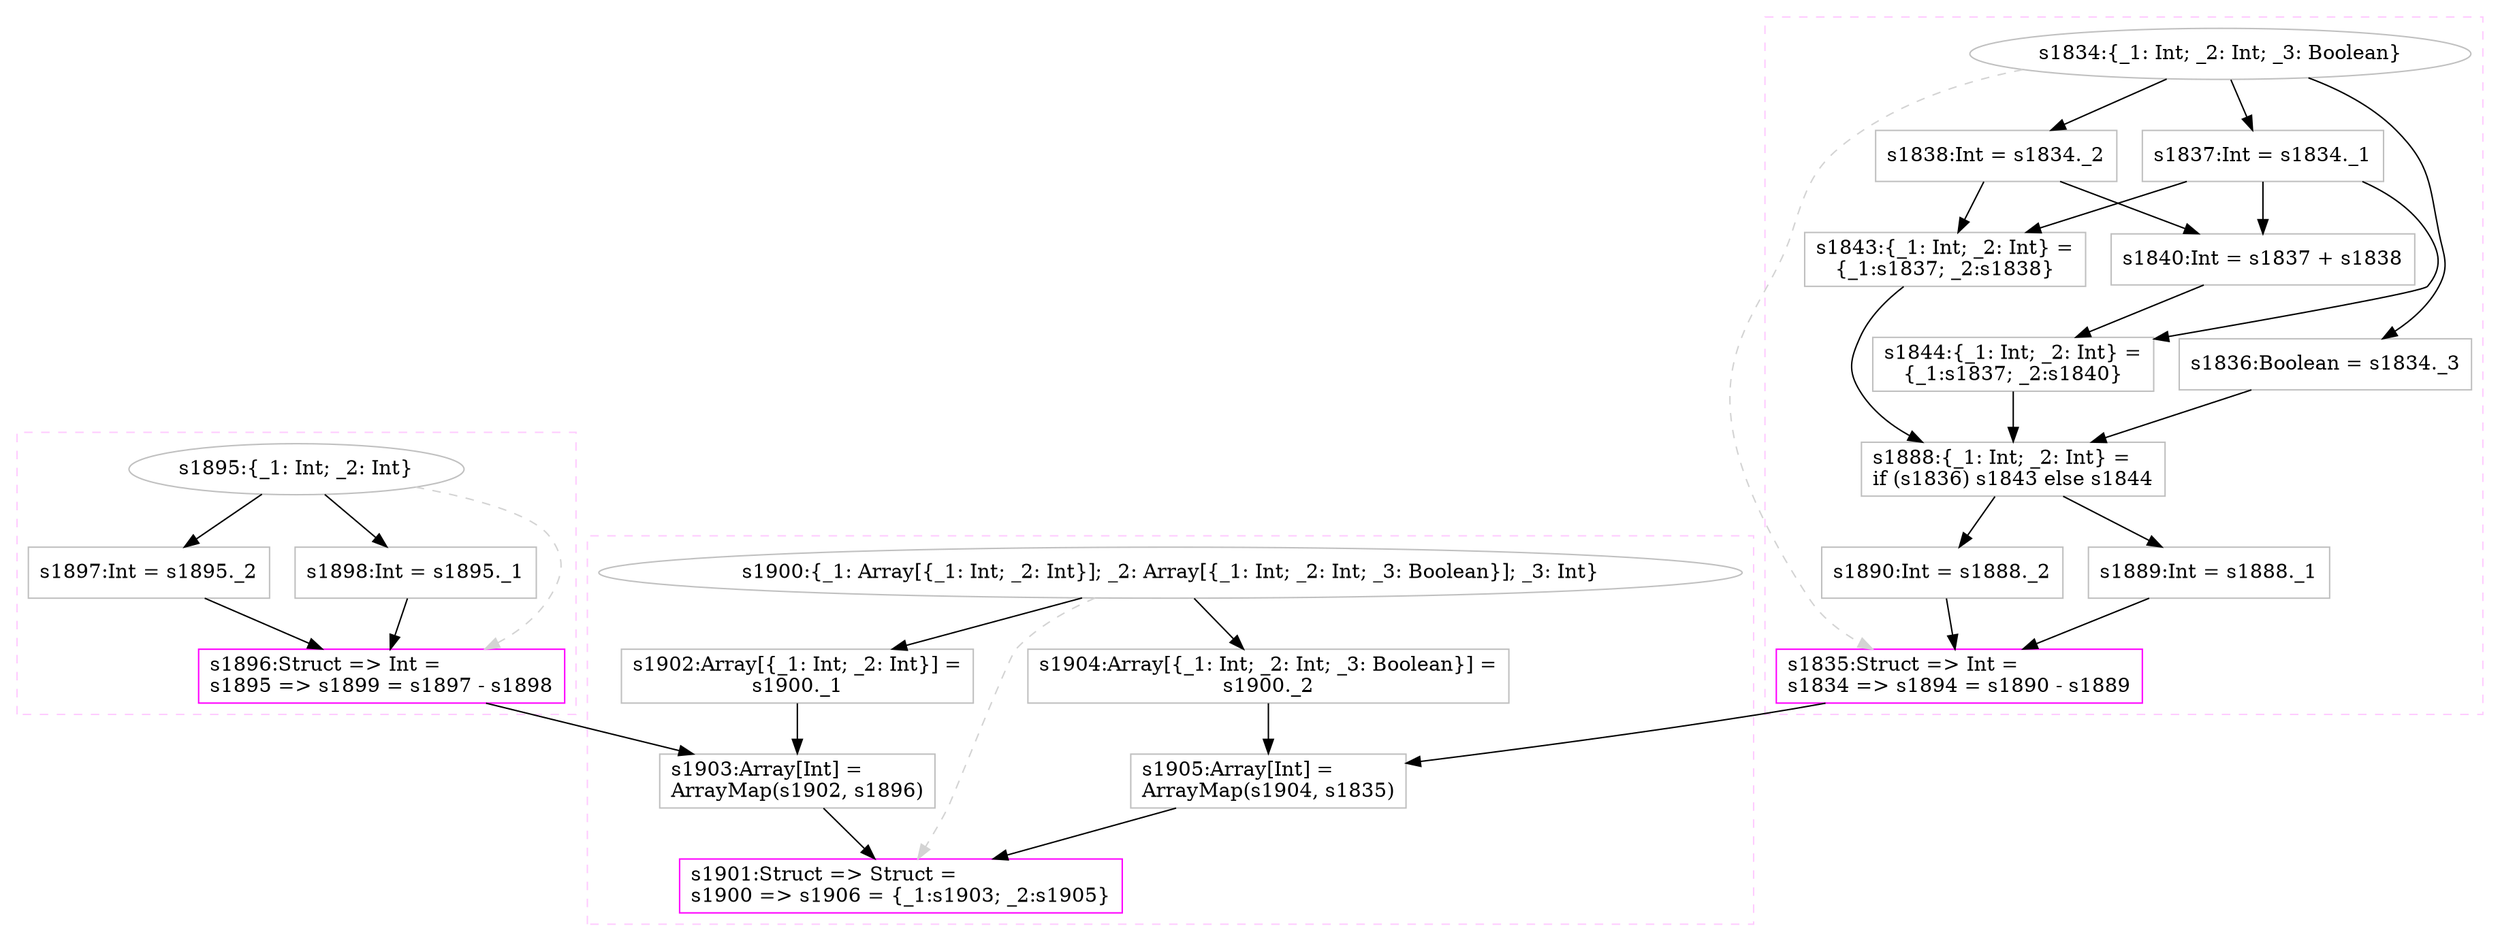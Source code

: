 digraph "t16_2_structs.dot" {
concentrate=true

subgraph cluster_s1896 {
style=dashed; color="#FFCCFF"
"s1895" [
label="s1895:{_1: Int; _2: Int}"
color=gray
]
"s1896" [
label="s1896:Struct => Int =\ls1895 => s1899 = s1897 - s1898"
shape=box,color=magenta,tooltip="s1896:Struct => Int"
]
{rank=source; s1895}
"s1897" [
label="s1897:Int = s1895._2"
shape=box,color=gray,tooltip="s1897:Int"
]
"s1898" [
label="s1898:Int = s1895._1"
shape=box,color=gray,tooltip="s1898:Int"
]
{rank=sink; s1896}
}
subgraph cluster_s1835 {
style=dashed; color="#FFCCFF"
"s1834" [
label="s1834:{_1: Int; _2: Int; _3: Boolean}"
color=gray
]
"s1835" [
label="s1835:Struct => Int =\ls1834 => s1894 = s1890 - s1889"
shape=box,color=magenta,tooltip="s1835:Struct => Int"
]
{rank=source; s1834}
"s1836" [
label="s1836:Boolean = s1834._3"
shape=box,color=gray,tooltip="s1836:Boolean"
]
"s1837" [
label="s1837:Int = s1834._1"
shape=box,color=gray,tooltip="s1837:Int"
]
"s1838" [
label="s1838:Int = s1834._2"
shape=box,color=gray,tooltip="s1838:Int"
]
"s1843" [
label="s1843:{_1: Int; _2: Int} =\l{_1:s1837; _2:s1838}"
shape=box,color=gray,tooltip="s1843:{_1: Int; _2: Int}"
]
"s1840" [
label="s1840:Int = s1837 + s1838"
shape=box,color=gray,tooltip="s1840:Int"
]
"s1844" [
label="s1844:{_1: Int; _2: Int} =\l{_1:s1837; _2:s1840}"
shape=box,color=gray,tooltip="s1844:{_1: Int; _2: Int}"
]
"s1888" [
label="s1888:{_1: Int; _2: Int} =\lif (s1836) s1843 else s1844"
shape=box,color=gray,tooltip="s1888:{_1: Int; _2: Int}"
]
"s1890" [
label="s1890:Int = s1888._2"
shape=box,color=gray,tooltip="s1890:Int"
]
"s1889" [
label="s1889:Int = s1888._1"
shape=box,color=gray,tooltip="s1889:Int"
]
{rank=sink; s1835}
}
subgraph cluster_s1901 {
style=dashed; color="#FFCCFF"
"s1900" [
label="s1900:{_1: Array[{_1: Int; _2: Int}]; _2: Array[{_1: Int; _2: Int; _3: Boolean}]; _3: Int}"
color=gray
]
"s1901" [
label="s1901:Struct => Struct =\ls1900 => s1906 = {_1:s1903; _2:s1905}"
shape=box,color=magenta,tooltip="s1901:Struct => Struct"
]
{rank=source; s1900}
"s1902" [
label="s1902:Array[{_1: Int; _2: Int}] =\ls1900._1"
shape=box,color=gray,tooltip="s1902:Array[{_1: Int; _2: Int}]"
]
"s1903" [
label="s1903:Array[Int] =\lArrayMap(s1902, s1896)"
shape=box,color=gray,tooltip="s1903:Array[Int]"
]
"s1904" [
label="s1904:Array[{_1: Int; _2: Int; _3: Boolean}] =\ls1900._2"
shape=box,color=gray,tooltip="s1904:Array[{_1: Int; _2: Int; _3: Boolean}]"
]
"s1905" [
label="s1905:Array[Int] =\lArrayMap(s1904, s1835)"
shape=box,color=gray,tooltip="s1905:Array[Int]"
]
{rank=sink; s1901}
}
"s1900" -> "s1901" [style=dashed, color=lightgray, weight=0]
"s1903" -> "s1901" [style=solid]
"s1905" -> "s1901" [style=solid]
"s1895" -> "s1896" [style=dashed, color=lightgray, weight=0]
"s1897" -> "s1896" [style=solid]
"s1898" -> "s1896" [style=solid]
"s1836" -> "s1888" [style=solid]
"s1843" -> "s1888" [style=solid]
"s1844" -> "s1888" [style=solid]
"s1834" -> "s1835" [style=dashed, color=lightgray, weight=0]
"s1890" -> "s1835" [style=solid]
"s1889" -> "s1835" [style=solid]
"s1895" -> "s1897" [style=solid]
"s1895" -> "s1898" [style=solid]
"s1834" -> "s1837" [style=solid]
"s1902" -> "s1903" [style=solid]
"s1896" -> "s1903" [style=solid]
"s1900" -> "s1904" [style=solid]
"s1904" -> "s1905" [style=solid]
"s1835" -> "s1905" [style=solid]
"s1900" -> "s1902" [style=solid]
"s1837" -> "s1840" [style=solid]
"s1838" -> "s1840" [style=solid]
"s1834" -> "s1836" [style=solid]
"s1837" -> "s1843" [style=solid]
"s1838" -> "s1843" [style=solid]
"s1837" -> "s1844" [style=solid]
"s1840" -> "s1844" [style=solid]
"s1888" -> "s1890" [style=solid]
"s1888" -> "s1889" [style=solid]
"s1834" -> "s1838" [style=solid]
}
